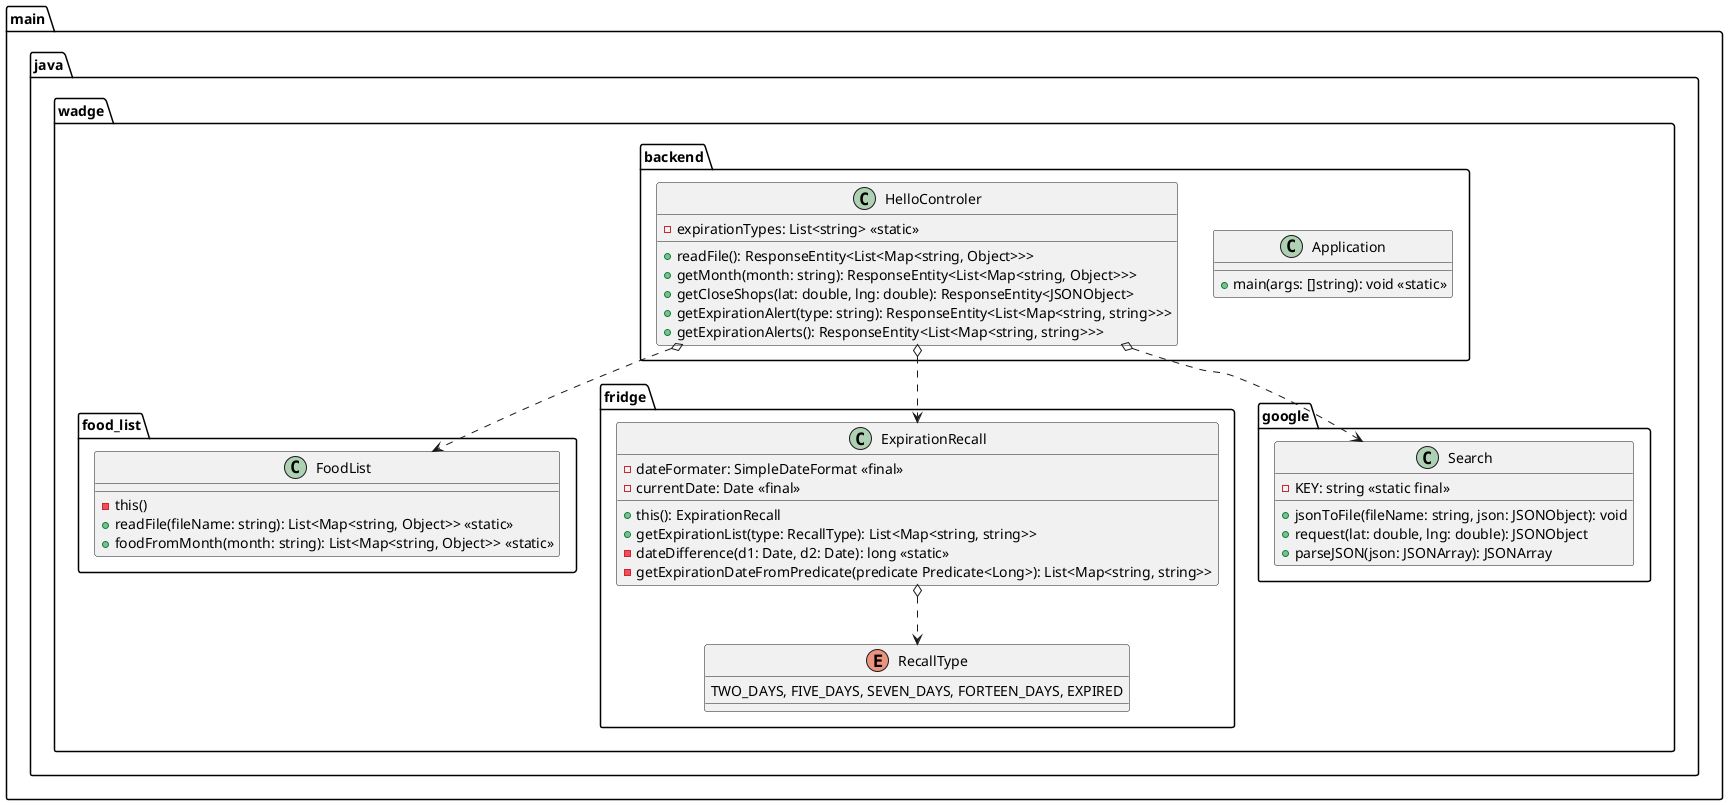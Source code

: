 @startuml Wadge-BackEnd
    package main.java.wadge{
        package backend {
            class Application {
                + main(args: []string): void <<static>>
            }

            class HelloControler {
                - expirationTypes: List<string> <<static>>
                + readFile(): ResponseEntity<List<Map<string, Object>>>
                + getMonth(month: string): ResponseEntity<List<Map<string, Object>>>
                + getCloseShops(lat: double, lng: double): ResponseEntity<JSONObject>
                + getExpirationAlert(type: string): ResponseEntity<List<Map<string, string>>>
                + getExpirationAlerts(): ResponseEntity<List<Map<string, string>>>

            }
            
        }

        package food_list {
            class FoodList {
                - this()
                + readFile(fileName: string): List<Map<string, Object>> <<static>>
                + foodFromMonth(month: string): List<Map<string, Object>> <<static>>
            }
        }

        package fridge {
            class ExpirationRecall {
                - dateFormater: SimpleDateFormat <<final>>
                - currentDate: Date <<final>>
                + this(): ExpirationRecall
                + getExpirationList(type: RecallType): List<Map<string, string>>
                - dateDifference(d1: Date, d2: Date): long <<static>>
                - getExpirationDateFromPredicate(predicate Predicate<Long>): List<Map<string, string>>

            }
            ExpirationRecall o..> RecallType

            enum RecallType {
                TWO_DAYS, FIVE_DAYS, SEVEN_DAYS, FORTEEN_DAYS, EXPIRED
            }
        }

        package google {
            class Search {
                - KEY: string <<static final>>
                + jsonToFile(fileName: string, json: JSONObject): void
                + request(lat: double, lng: double): JSONObject
                + parseJSON(json: JSONArray): JSONArray
            }
        }
    }

    HelloControler o..> FoodList
    HelloControler o..> ExpirationRecall
    HelloControler o..> Search

@enduml